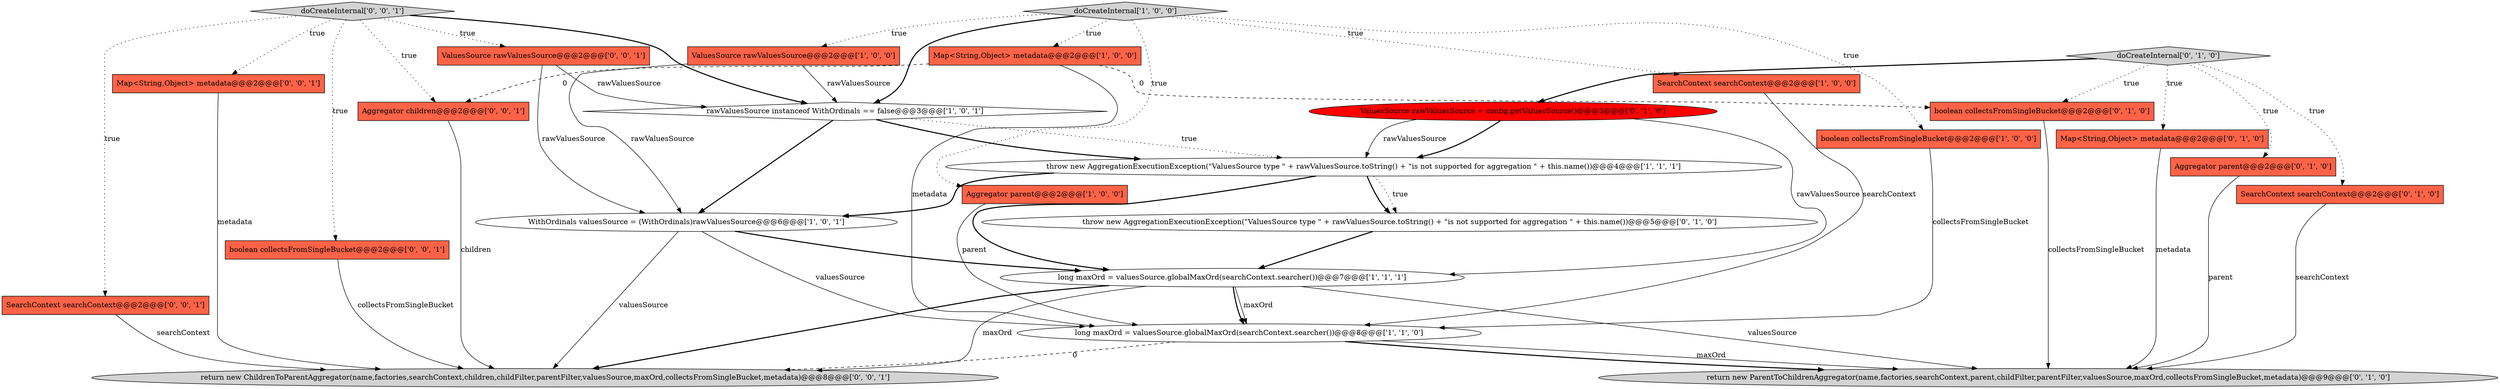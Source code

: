digraph {
5 [style = filled, label = "SearchContext searchContext@@@2@@@['1', '0', '0']", fillcolor = tomato, shape = box image = "AAA0AAABBB1BBB"];
13 [style = filled, label = "Map<String,Object> metadata@@@2@@@['0', '1', '0']", fillcolor = tomato, shape = box image = "AAA0AAABBB2BBB"];
15 [style = filled, label = "Aggregator parent@@@2@@@['0', '1', '0']", fillcolor = tomato, shape = box image = "AAA0AAABBB2BBB"];
23 [style = filled, label = "Aggregator children@@@2@@@['0', '0', '1']", fillcolor = tomato, shape = box image = "AAA0AAABBB3BBB"];
8 [style = filled, label = "long maxOrd = valuesSource.globalMaxOrd(searchContext.searcher())@@@8@@@['1', '1', '0']", fillcolor = white, shape = ellipse image = "AAA0AAABBB1BBB"];
14 [style = filled, label = "SearchContext searchContext@@@2@@@['0', '1', '0']", fillcolor = tomato, shape = box image = "AAA0AAABBB2BBB"];
0 [style = filled, label = "doCreateInternal['1', '0', '0']", fillcolor = lightgray, shape = diamond image = "AAA0AAABBB1BBB"];
11 [style = filled, label = "doCreateInternal['0', '1', '0']", fillcolor = lightgray, shape = diamond image = "AAA0AAABBB2BBB"];
18 [style = filled, label = "ValuesSource rawValuesSource = config.getValuesSource()@@@3@@@['0', '1', '0']", fillcolor = red, shape = ellipse image = "AAA1AAABBB2BBB"];
9 [style = filled, label = "Map<String,Object> metadata@@@2@@@['1', '0', '0']", fillcolor = tomato, shape = box image = "AAA1AAABBB1BBB"];
20 [style = filled, label = "boolean collectsFromSingleBucket@@@2@@@['0', '0', '1']", fillcolor = tomato, shape = box image = "AAA0AAABBB3BBB"];
4 [style = filled, label = "ValuesSource rawValuesSource@@@2@@@['1', '0', '0']", fillcolor = tomato, shape = box image = "AAA0AAABBB1BBB"];
17 [style = filled, label = "throw new AggregationExecutionException(\"ValuesSource type \" + rawValuesSource.toString() + \"is not supported for aggregation \" + this.name())@@@5@@@['0', '1', '0']", fillcolor = white, shape = ellipse image = "AAA0AAABBB2BBB"];
19 [style = filled, label = "SearchContext searchContext@@@2@@@['0', '0', '1']", fillcolor = tomato, shape = box image = "AAA0AAABBB3BBB"];
21 [style = filled, label = "Map<String,Object> metadata@@@2@@@['0', '0', '1']", fillcolor = tomato, shape = box image = "AAA0AAABBB3BBB"];
25 [style = filled, label = "doCreateInternal['0', '0', '1']", fillcolor = lightgray, shape = diamond image = "AAA0AAABBB3BBB"];
22 [style = filled, label = "ValuesSource rawValuesSource@@@2@@@['0', '0', '1']", fillcolor = tomato, shape = box image = "AAA0AAABBB3BBB"];
2 [style = filled, label = "throw new AggregationExecutionException(\"ValuesSource type \" + rawValuesSource.toString() + \"is not supported for aggregation \" + this.name())@@@4@@@['1', '1', '1']", fillcolor = white, shape = ellipse image = "AAA0AAABBB1BBB"];
16 [style = filled, label = "boolean collectsFromSingleBucket@@@2@@@['0', '1', '0']", fillcolor = tomato, shape = box image = "AAA1AAABBB2BBB"];
10 [style = filled, label = "rawValuesSource instanceof WithOrdinals == false@@@3@@@['1', '0', '1']", fillcolor = white, shape = diamond image = "AAA0AAABBB1BBB"];
24 [style = filled, label = "return new ChildrenToParentAggregator(name,factories,searchContext,children,childFilter,parentFilter,valuesSource,maxOrd,collectsFromSingleBucket,metadata)@@@8@@@['0', '0', '1']", fillcolor = lightgray, shape = ellipse image = "AAA0AAABBB3BBB"];
12 [style = filled, label = "return new ParentToChildrenAggregator(name,factories,searchContext,parent,childFilter,parentFilter,valuesSource,maxOrd,collectsFromSingleBucket,metadata)@@@9@@@['0', '1', '0']", fillcolor = lightgray, shape = ellipse image = "AAA0AAABBB2BBB"];
3 [style = filled, label = "WithOrdinals valuesSource = (WithOrdinals)rawValuesSource@@@6@@@['1', '0', '1']", fillcolor = white, shape = ellipse image = "AAA0AAABBB1BBB"];
1 [style = filled, label = "boolean collectsFromSingleBucket@@@2@@@['1', '0', '0']", fillcolor = tomato, shape = box image = "AAA0AAABBB1BBB"];
7 [style = filled, label = "long maxOrd = valuesSource.globalMaxOrd(searchContext.searcher())@@@7@@@['1', '1', '1']", fillcolor = white, shape = ellipse image = "AAA0AAABBB1BBB"];
6 [style = filled, label = "Aggregator parent@@@2@@@['1', '0', '0']", fillcolor = tomato, shape = box image = "AAA0AAABBB1BBB"];
2->17 [style = bold, label=""];
22->3 [style = solid, label="rawValuesSource"];
1->8 [style = solid, label="collectsFromSingleBucket"];
4->3 [style = solid, label="rawValuesSource"];
9->16 [style = dashed, label="0"];
0->5 [style = dotted, label="true"];
22->10 [style = solid, label="rawValuesSource"];
4->10 [style = solid, label="rawValuesSource"];
2->3 [style = bold, label=""];
2->17 [style = dotted, label="true"];
0->4 [style = dotted, label="true"];
11->14 [style = dotted, label="true"];
3->24 [style = solid, label="valuesSource"];
10->3 [style = bold, label=""];
11->13 [style = dotted, label="true"];
8->24 [style = dashed, label="0"];
18->2 [style = bold, label=""];
0->6 [style = dotted, label="true"];
7->8 [style = bold, label=""];
19->24 [style = solid, label="searchContext"];
9->23 [style = dashed, label="0"];
7->24 [style = solid, label="maxOrd"];
11->18 [style = bold, label=""];
18->7 [style = solid, label="rawValuesSource"];
17->7 [style = bold, label=""];
16->12 [style = solid, label="collectsFromSingleBucket"];
7->24 [style = bold, label=""];
0->10 [style = bold, label=""];
23->24 [style = solid, label="children"];
5->8 [style = solid, label="searchContext"];
8->12 [style = solid, label="maxOrd"];
20->24 [style = solid, label="collectsFromSingleBucket"];
10->2 [style = dotted, label="true"];
3->7 [style = bold, label=""];
7->8 [style = solid, label="maxOrd"];
7->12 [style = solid, label="valuesSource"];
25->20 [style = dotted, label="true"];
3->8 [style = solid, label="valuesSource"];
25->22 [style = dotted, label="true"];
21->24 [style = solid, label="metadata"];
11->16 [style = dotted, label="true"];
18->2 [style = solid, label="rawValuesSource"];
25->10 [style = bold, label=""];
10->2 [style = bold, label=""];
25->23 [style = dotted, label="true"];
2->7 [style = bold, label=""];
11->15 [style = dotted, label="true"];
9->8 [style = solid, label="metadata"];
25->19 [style = dotted, label="true"];
0->9 [style = dotted, label="true"];
14->12 [style = solid, label="searchContext"];
8->12 [style = bold, label=""];
6->8 [style = solid, label="parent"];
25->21 [style = dotted, label="true"];
0->1 [style = dotted, label="true"];
15->12 [style = solid, label="parent"];
13->12 [style = solid, label="metadata"];
}
